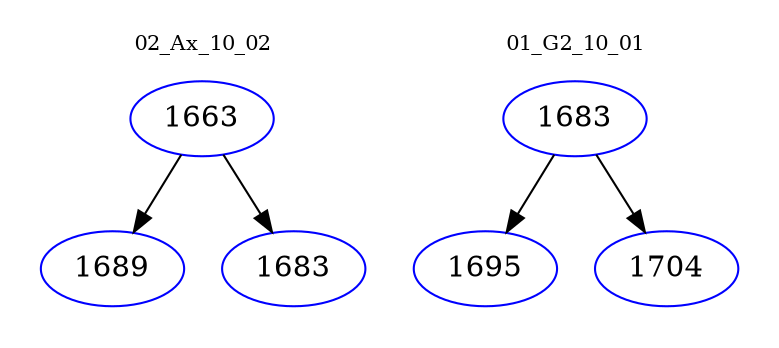digraph{
subgraph cluster_0 {
color = white
label = "02_Ax_10_02";
fontsize=10;
T0_1663 [label="1663", color="blue"]
T0_1663 -> T0_1689 [color="black"]
T0_1689 [label="1689", color="blue"]
T0_1663 -> T0_1683 [color="black"]
T0_1683 [label="1683", color="blue"]
}
subgraph cluster_1 {
color = white
label = "01_G2_10_01";
fontsize=10;
T1_1683 [label="1683", color="blue"]
T1_1683 -> T1_1695 [color="black"]
T1_1695 [label="1695", color="blue"]
T1_1683 -> T1_1704 [color="black"]
T1_1704 [label="1704", color="blue"]
}
}
